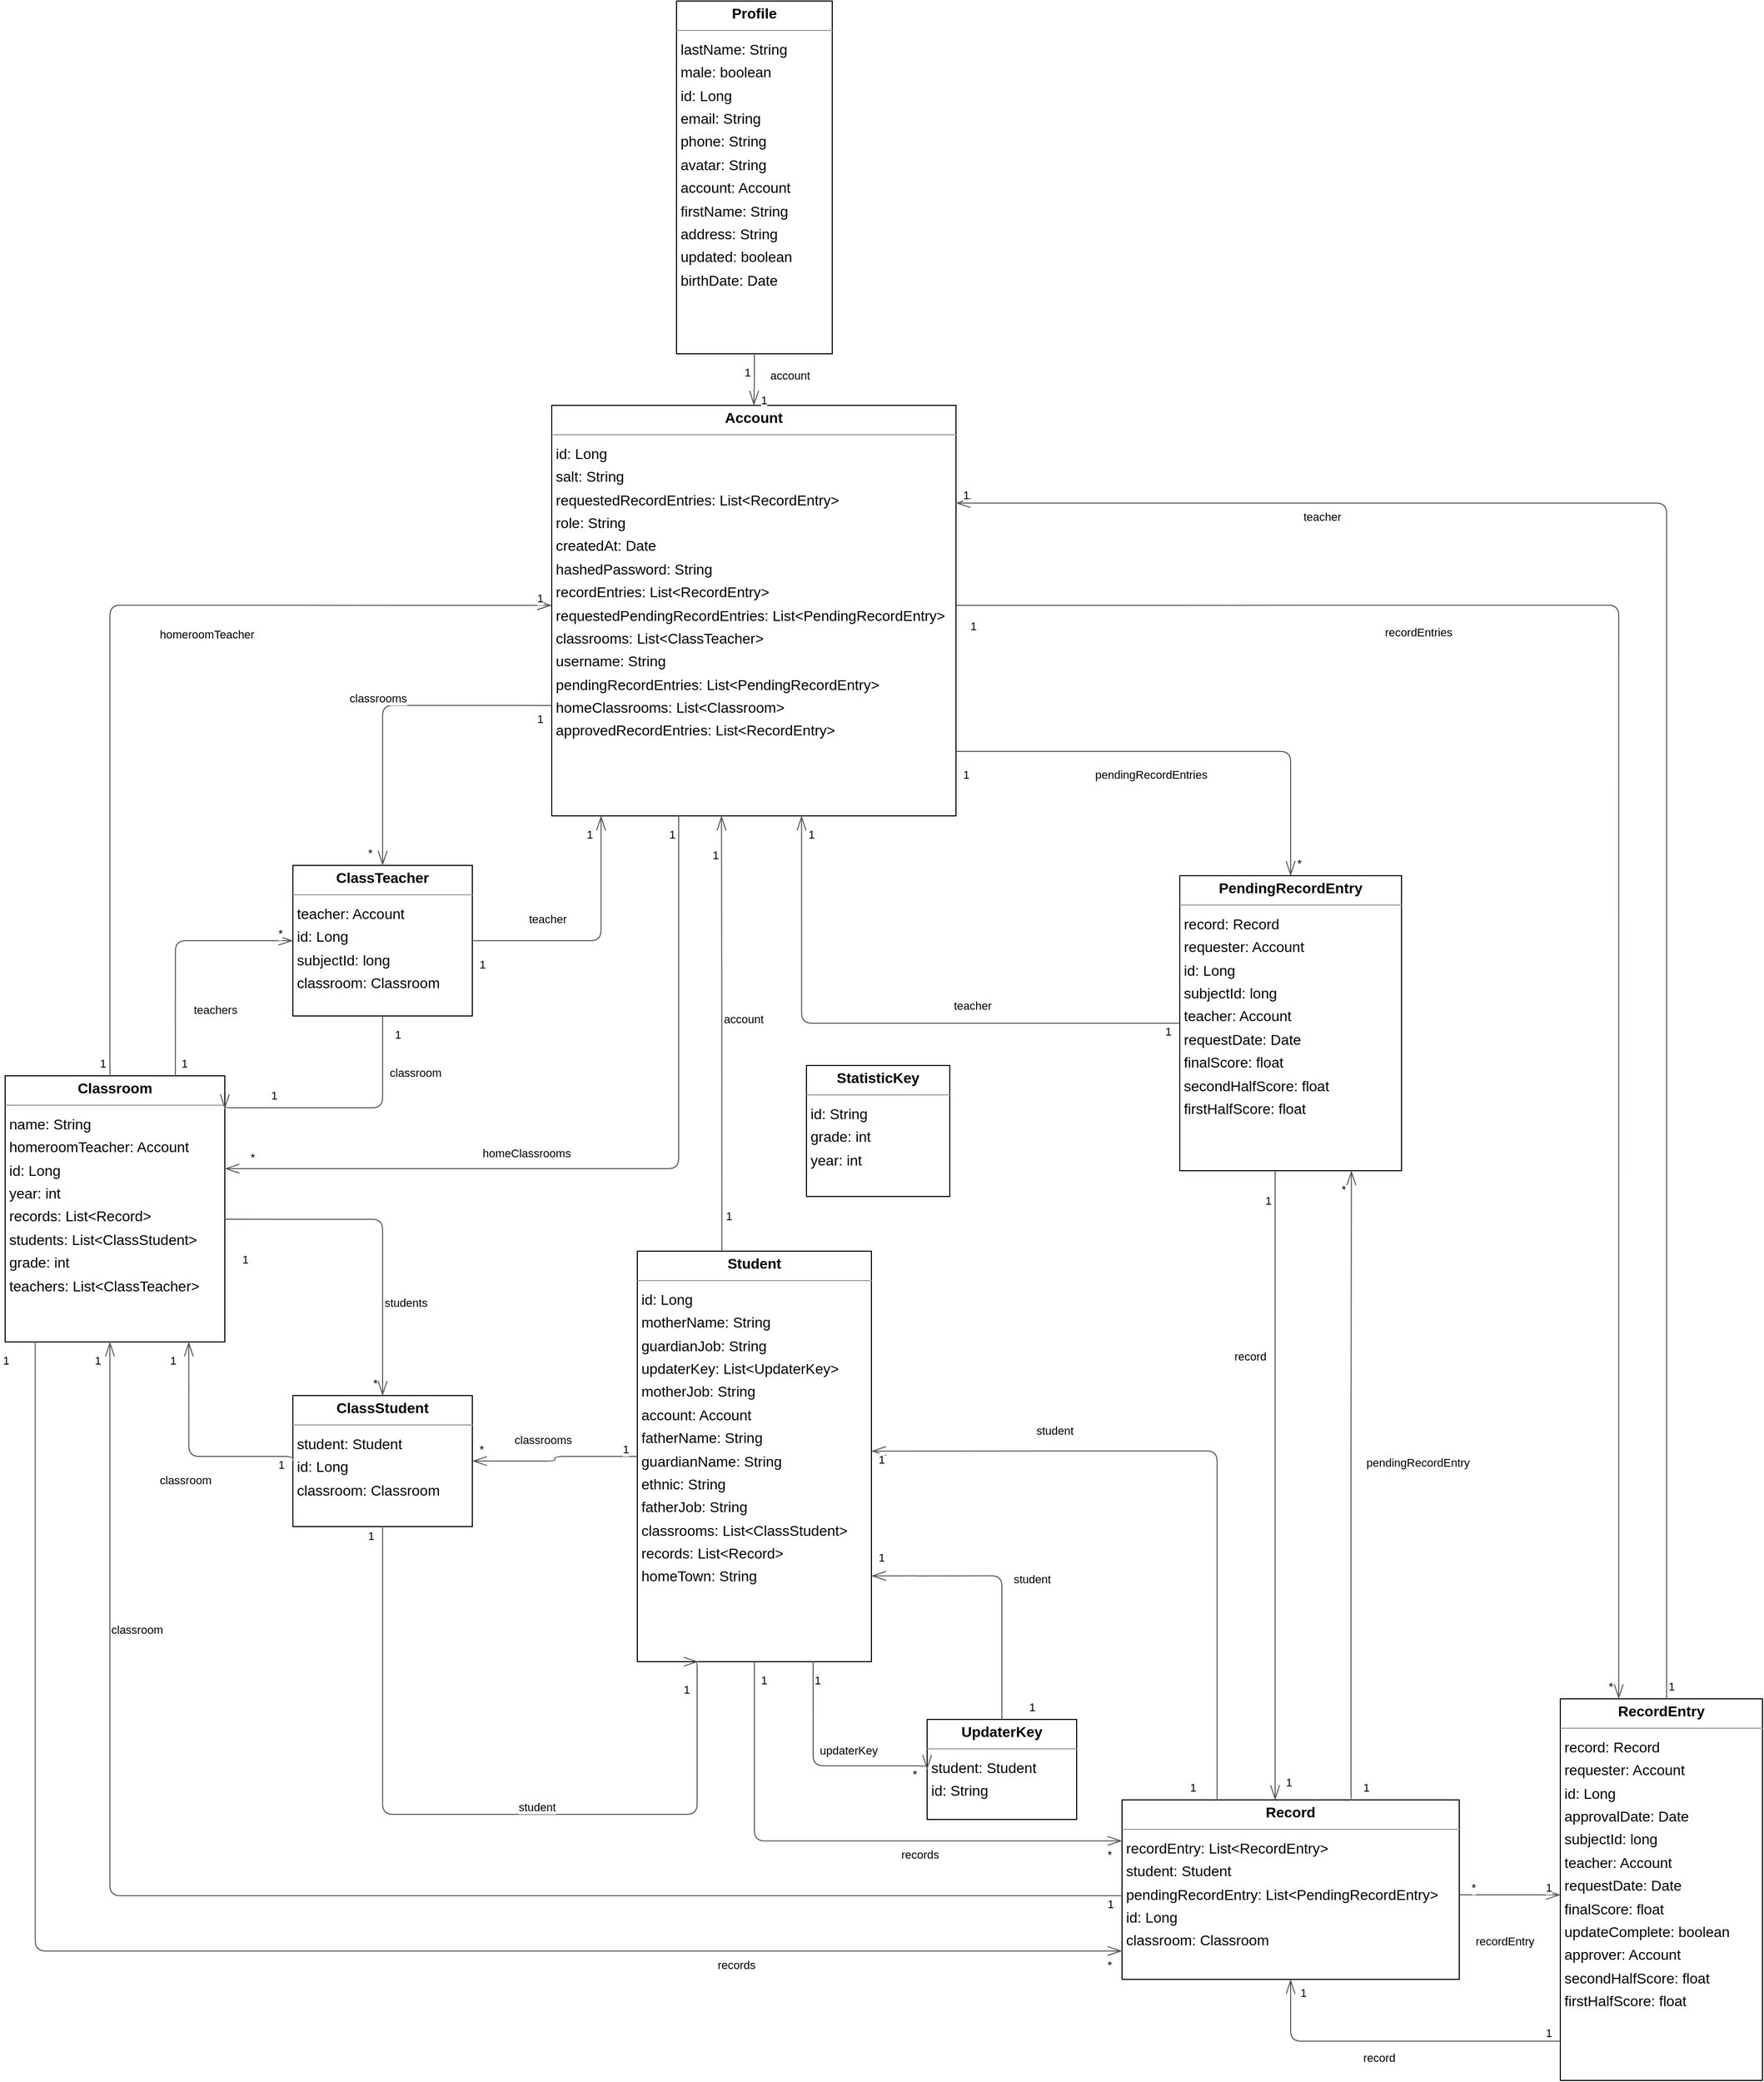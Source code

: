 <mxGraphModel dx="0" dy="0" grid="1" gridSize="10" guides="1" tooltips="1" connect="1" arrows="1" fold="1" page="0" pageScale="1" background="none" math="0" shadow="0">
  <root>
    <mxCell id="0" />
    <mxCell id="1" parent="0" />
    <mxCell id="node4" parent="1" vertex="1" value="&lt;p style=&quot;margin:0px;margin-top:4px;text-align:center;&quot;&gt;&lt;b&gt;Account&lt;/b&gt;&lt;/p&gt;&lt;hr size=&quot;1&quot;/&gt;&lt;p style=&quot;margin:0 0 0 4px;line-height:1.6;&quot;&gt; id: Long&lt;br/&gt; salt: String&lt;br/&gt; requestedRecordEntries: List&amp;lt;RecordEntry&amp;gt;&lt;br/&gt; role: String&lt;br/&gt; createdAt: Date&lt;br/&gt; hashedPassword: String&lt;br/&gt; recordEntries: List&amp;lt;RecordEntry&amp;gt;&lt;br/&gt; requestedPendingRecordEntries: List&amp;lt;PendingRecordEntry&amp;gt;&lt;br/&gt; classrooms: List&amp;lt;ClassTeacher&amp;gt;&lt;br/&gt; username: String&lt;br/&gt; pendingRecordEntries: List&amp;lt;PendingRecordEntry&amp;gt;&lt;br/&gt; homeClassrooms: List&amp;lt;Classroom&amp;gt;&lt;br/&gt; approvedRecordEntries: List&amp;lt;RecordEntry&amp;gt;&lt;/p&gt;" style="verticalAlign=top;align=left;overflow=fill;fontSize=14;fontFamily=Helvetica;html=1;rounded=0;shadow=0;comic=0;labelBackgroundColor=none;strokeWidth=1;">
      <mxGeometry x="427" y="376" width="392" height="398" as="geometry" />
    </mxCell>
    <mxCell id="node3" parent="1" vertex="1" value="&lt;p style=&quot;margin:0px;margin-top:4px;text-align:center;&quot;&gt;&lt;b&gt;ClassStudent&lt;/b&gt;&lt;/p&gt;&lt;hr size=&quot;1&quot;/&gt;&lt;p style=&quot;margin:0 0 0 4px;line-height:1.6;&quot;&gt; student: Student&lt;br/&gt; id: Long&lt;br/&gt; classroom: Classroom&lt;/p&gt;" style="verticalAlign=top;align=left;overflow=fill;fontSize=14;fontFamily=Helvetica;html=1;rounded=0;shadow=0;comic=0;labelBackgroundColor=none;strokeWidth=1;">
      <mxGeometry x="176" y="1336" width="174" height="127" as="geometry" />
    </mxCell>
    <mxCell id="node0" parent="1" vertex="1" value="&lt;p style=&quot;margin:0px;margin-top:4px;text-align:center;&quot;&gt;&lt;b&gt;ClassTeacher&lt;/b&gt;&lt;/p&gt;&lt;hr size=&quot;1&quot;/&gt;&lt;p style=&quot;margin:0 0 0 4px;line-height:1.6;&quot;&gt; teacher: Account&lt;br/&gt; id: Long&lt;br/&gt; subjectId: long&lt;br/&gt; classroom: Classroom&lt;/p&gt;" style="verticalAlign=top;align=left;overflow=fill;fontSize=14;fontFamily=Helvetica;html=1;rounded=0;shadow=0;comic=0;labelBackgroundColor=none;strokeWidth=1;">
      <mxGeometry x="176" y="822" width="174" height="146" as="geometry" />
    </mxCell>
    <mxCell id="node7" parent="1" vertex="1" value="&lt;p style=&quot;margin:0px;margin-top:4px;text-align:center;&quot;&gt;&lt;b&gt;Classroom&lt;/b&gt;&lt;/p&gt;&lt;hr size=&quot;1&quot;/&gt;&lt;p style=&quot;margin:0 0 0 4px;line-height:1.6;&quot;&gt; name: String&lt;br/&gt; homeroomTeacher: Account&lt;br/&gt; id: Long&lt;br/&gt; year: int&lt;br/&gt; records: List&amp;lt;Record&amp;gt;&lt;br/&gt; students: List&amp;lt;ClassStudent&amp;gt;&lt;br/&gt; grade: int&lt;br/&gt; teachers: List&amp;lt;ClassTeacher&amp;gt;&lt;/p&gt;" style="verticalAlign=top;align=left;overflow=fill;fontSize=14;fontFamily=Helvetica;html=1;rounded=0;shadow=0;comic=0;labelBackgroundColor=none;strokeWidth=1;">
      <mxGeometry x="-103" y="1026" width="213" height="258" as="geometry" />
    </mxCell>
    <mxCell id="node1" parent="1" vertex="1" value="&lt;p style=&quot;margin:0px;margin-top:4px;text-align:center;&quot;&gt;&lt;b&gt;PendingRecordEntry&lt;/b&gt;&lt;/p&gt;&lt;hr size=&quot;1&quot;/&gt;&lt;p style=&quot;margin:0 0 0 4px;line-height:1.6;&quot;&gt; record: Record&lt;br/&gt; requester: Account&lt;br/&gt; id: Long&lt;br/&gt; subjectId: long&lt;br/&gt; teacher: Account&lt;br/&gt; requestDate: Date&lt;br/&gt; finalScore: float&lt;br/&gt; secondHalfScore: float&lt;br/&gt; firstHalfScore: float&lt;/p&gt;" style="verticalAlign=top;align=left;overflow=fill;fontSize=14;fontFamily=Helvetica;html=1;rounded=0;shadow=0;comic=0;labelBackgroundColor=none;strokeWidth=1;">
      <mxGeometry x="1036" y="832" width="215" height="286" as="geometry" />
    </mxCell>
    <mxCell id="node2" parent="1" vertex="1" value="&lt;p style=&quot;margin:0px;margin-top:4px;text-align:center;&quot;&gt;&lt;b&gt;Profile&lt;/b&gt;&lt;/p&gt;&lt;hr size=&quot;1&quot;/&gt;&lt;p style=&quot;margin:0 0 0 4px;line-height:1.6;&quot;&gt; lastName: String&lt;br/&gt; male: boolean&lt;br/&gt; id: Long&lt;br/&gt; email: String&lt;br/&gt; phone: String&lt;br/&gt; avatar: String&lt;br/&gt; account: Account&lt;br/&gt; firstName: String&lt;br/&gt; address: String&lt;br/&gt; updated: boolean&lt;br/&gt; birthDate: Date&lt;/p&gt;" style="verticalAlign=top;align=left;overflow=fill;fontSize=14;fontFamily=Helvetica;html=1;rounded=0;shadow=0;comic=0;labelBackgroundColor=none;strokeWidth=1;">
      <mxGeometry x="548" y="-16" width="151" height="342" as="geometry" />
    </mxCell>
    <mxCell id="node5" parent="1" vertex="1" value="&lt;p style=&quot;margin:0px;margin-top:4px;text-align:center;&quot;&gt;&lt;b&gt;Record&lt;/b&gt;&lt;/p&gt;&lt;hr size=&quot;1&quot;/&gt;&lt;p style=&quot;margin:0 0 0 4px;line-height:1.6;&quot;&gt; recordEntry: List&amp;lt;RecordEntry&amp;gt;&lt;br/&gt; student: Student&lt;br/&gt; pendingRecordEntry: List&amp;lt;PendingRecordEntry&amp;gt;&lt;br/&gt; id: Long&lt;br/&gt; classroom: Classroom&lt;/p&gt;" style="verticalAlign=top;align=left;overflow=fill;fontSize=14;fontFamily=Helvetica;html=1;rounded=0;shadow=0;comic=0;labelBackgroundColor=none;strokeWidth=1;">
      <mxGeometry x="980" y="1728" width="327" height="174" as="geometry" />
    </mxCell>
    <mxCell id="node8" parent="1" vertex="1" value="&lt;p style=&quot;margin:0px;margin-top:4px;text-align:center;&quot;&gt;&lt;b&gt;RecordEntry&lt;/b&gt;&lt;/p&gt;&lt;hr size=&quot;1&quot;/&gt;&lt;p style=&quot;margin:0 0 0 4px;line-height:1.6;&quot;&gt; record: Record&lt;br/&gt; requester: Account&lt;br/&gt; id: Long&lt;br/&gt; approvalDate: Date&lt;br/&gt; subjectId: long&lt;br/&gt; teacher: Account&lt;br/&gt; requestDate: Date&lt;br/&gt; finalScore: float&lt;br/&gt; updateComplete: boolean&lt;br/&gt; approver: Account&lt;br/&gt; secondHalfScore: float&lt;br/&gt; firstHalfScore: float&lt;/p&gt;" style="verticalAlign=top;align=left;overflow=fill;fontSize=14;fontFamily=Helvetica;html=1;rounded=0;shadow=0;comic=0;labelBackgroundColor=none;strokeWidth=1;">
      <mxGeometry x="1405" y="1630" width="196" height="370" as="geometry" />
    </mxCell>
    <mxCell id="node9" parent="1" vertex="1" value="&lt;p style=&quot;margin:0px;margin-top:4px;text-align:center;&quot;&gt;&lt;b&gt;StatisticKey&lt;/b&gt;&lt;/p&gt;&lt;hr size=&quot;1&quot;/&gt;&lt;p style=&quot;margin:0 0 0 4px;line-height:1.6;&quot;&gt; id: String&lt;br/&gt; grade: int&lt;br/&gt; year: int&lt;/p&gt;" style="verticalAlign=top;align=left;overflow=fill;fontSize=14;fontFamily=Helvetica;html=1;rounded=0;shadow=0;comic=0;labelBackgroundColor=none;strokeWidth=1;">
      <mxGeometry x="674" y="1016" width="139" height="127" as="geometry" />
    </mxCell>
    <mxCell id="node6" parent="1" vertex="1" value="&lt;p style=&quot;margin:0px;margin-top:4px;text-align:center;&quot;&gt;&lt;b&gt;Student&lt;/b&gt;&lt;/p&gt;&lt;hr size=&quot;1&quot;/&gt;&lt;p style=&quot;margin:0 0 0 4px;line-height:1.6;&quot;&gt; id: Long&lt;br/&gt; motherName: String&lt;br/&gt; guardianJob: String&lt;br/&gt; updaterKey: List&amp;lt;UpdaterKey&amp;gt;&lt;br/&gt; motherJob: String&lt;br/&gt; account: Account&lt;br/&gt; fatherName: String&lt;br/&gt; guardianName: String&lt;br/&gt; ethnic: String&lt;br/&gt; fatherJob: String&lt;br/&gt; classrooms: List&amp;lt;ClassStudent&amp;gt;&lt;br/&gt; records: List&amp;lt;Record&amp;gt;&lt;br/&gt; homeTown: String&lt;/p&gt;" style="verticalAlign=top;align=left;overflow=fill;fontSize=14;fontFamily=Helvetica;html=1;rounded=0;shadow=0;comic=0;labelBackgroundColor=none;strokeWidth=1;">
      <mxGeometry x="510" y="1196" width="227" height="398" as="geometry" />
    </mxCell>
    <mxCell id="node10" parent="1" vertex="1" value="&lt;p style=&quot;margin:0px;margin-top:4px;text-align:center;&quot;&gt;&lt;b&gt;UpdaterKey&lt;/b&gt;&lt;/p&gt;&lt;hr size=&quot;1&quot;/&gt;&lt;p style=&quot;margin:0 0 0 4px;line-height:1.6;&quot;&gt; student: Student&lt;br/&gt; id: String&lt;/p&gt;" style="verticalAlign=top;align=left;overflow=fill;fontSize=14;fontFamily=Helvetica;html=1;rounded=0;shadow=0;comic=0;labelBackgroundColor=none;strokeWidth=1;">
      <mxGeometry x="791" y="1650" width="145" height="97" as="geometry" />
    </mxCell>
    <mxCell id="edge23" edge="1" value="" parent="1" source="node4" target="node0" style="html=1;rounded=1;edgeStyle=orthogonalEdgeStyle;dashed=0;startArrow=diamondThinstartSize=12;endArrow=openThin;endSize=12;strokeColor=#595959;exitX=0.000;exitY=0.731;exitDx=0;exitDy=0;entryX=0.500;entryY=0.000;entryDx=0;entryDy=0;">
      <mxGeometry width="50" height="50" relative="1" as="geometry">
        <Array as="points">
          <mxPoint x="263" y="667" />
        </Array>
      </mxGeometry>
    </mxCell>
    <mxCell id="label138" parent="edge23" vertex="1" connectable="0" value="1" style="edgeLabel;resizable=0;html=1;align=left;verticalAlign=top;strokeColor=default;">
      <mxGeometry x="411" y="667" as="geometry" />
    </mxCell>
    <mxCell id="label142" parent="edge23" vertex="1" connectable="0" value="*" style="edgeLabel;resizable=0;html=1;align=left;verticalAlign=top;strokeColor=default;">
      <mxGeometry x="247" y="797" as="geometry" />
    </mxCell>
    <mxCell id="label143" parent="edge23" vertex="1" connectable="0" value="classrooms" style="edgeLabel;resizable=0;html=1;align=left;verticalAlign=top;strokeColor=default;">
      <mxGeometry x="229" y="647" as="geometry" />
    </mxCell>
    <mxCell id="edge4" edge="1" value="" parent="1" source="node4" target="node7" style="html=1;rounded=1;edgeStyle=orthogonalEdgeStyle;dashed=0;startArrow=diamondThinstartSize=12;endArrow=openThin;endSize=12;strokeColor=#595959;exitX=0.314;exitY=1.000;exitDx=0;exitDy=0;entryX=1.000;entryY=0.349;entryDx=0;entryDy=0;">
      <mxGeometry width="50" height="50" relative="1" as="geometry">
        <Array as="points">
          <mxPoint x="550" y="1116" />
        </Array>
      </mxGeometry>
    </mxCell>
    <mxCell id="label24" parent="edge4" vertex="1" connectable="0" value="1" style="edgeLabel;resizable=0;html=1;align=left;verticalAlign=top;strokeColor=default;">
      <mxGeometry x="539" y="779" as="geometry" />
    </mxCell>
    <mxCell id="label28" parent="edge4" vertex="1" connectable="0" value="*" style="edgeLabel;resizable=0;html=1;align=left;verticalAlign=top;strokeColor=default;">
      <mxGeometry x="133" y="1092" as="geometry" />
    </mxCell>
    <mxCell id="label29" parent="edge4" vertex="1" connectable="0" value="homeClassrooms" style="edgeLabel;resizable=0;html=1;align=left;verticalAlign=top;strokeColor=default;">
      <mxGeometry x="358" y="1088" as="geometry" />
    </mxCell>
    <mxCell id="edge11" edge="1" value="" parent="1" source="node4" target="node1" style="html=1;rounded=1;edgeStyle=orthogonalEdgeStyle;dashed=0;startArrow=diamondThinstartSize=12;endArrow=openThin;endSize=12;strokeColor=#595959;exitX=1.000;exitY=0.843;exitDx=0;exitDy=0;entryX=0.500;entryY=0.000;entryDx=0;entryDy=0;">
      <mxGeometry width="50" height="50" relative="1" as="geometry">
        <Array as="points">
          <mxPoint x="1143" y="711" />
        </Array>
      </mxGeometry>
    </mxCell>
    <mxCell id="label66" parent="edge11" vertex="1" connectable="0" value="1" style="edgeLabel;resizable=0;html=1;align=left;verticalAlign=top;strokeColor=default;">
      <mxGeometry x="824" y="721" as="geometry" />
    </mxCell>
    <mxCell id="label70" parent="edge11" vertex="1" connectable="0" value="*" style="edgeLabel;resizable=0;html=1;align=left;verticalAlign=top;strokeColor=default;">
      <mxGeometry x="1148" y="807" as="geometry" />
    </mxCell>
    <mxCell id="label71" parent="edge11" vertex="1" connectable="0" value="pendingRecordEntries" style="edgeLabel;resizable=0;html=1;align=left;verticalAlign=top;strokeColor=default;">
      <mxGeometry x="952" y="721" as="geometry" />
    </mxCell>
    <mxCell id="edge5" edge="1" value="" parent="1" source="node4" target="node8" style="html=1;rounded=1;edgeStyle=orthogonalEdgeStyle;dashed=0;startArrow=diamondThinstartSize=12;endArrow=openThin;endSize=12;strokeColor=#595959;exitX=1.000;exitY=0.487;exitDx=0;exitDy=0;entryX=0.289;entryY=0.000;entryDx=0;entryDy=0;">
      <mxGeometry width="50" height="50" relative="1" as="geometry">
        <Array as="points">
          <mxPoint x="1461" y="570" />
        </Array>
      </mxGeometry>
    </mxCell>
    <mxCell id="label30" parent="edge5" vertex="1" connectable="0" value="1" style="edgeLabel;resizable=0;html=1;align=left;verticalAlign=top;strokeColor=default;">
      <mxGeometry x="831" y="577" as="geometry" />
    </mxCell>
    <mxCell id="label34" parent="edge5" vertex="1" connectable="0" value="*" style="edgeLabel;resizable=0;html=1;align=left;verticalAlign=top;strokeColor=default;">
      <mxGeometry x="1450" y="1605" as="geometry" />
    </mxCell>
    <mxCell id="label35" parent="edge5" vertex="1" connectable="0" value="recordEntries" style="edgeLabel;resizable=0;html=1;align=left;verticalAlign=top;strokeColor=default;">
      <mxGeometry x="1233" y="583" as="geometry" />
    </mxCell>
    <mxCell id="edge2" edge="1" value="" parent="1" source="node3" target="node7" style="html=1;rounded=1;edgeStyle=orthogonalEdgeStyle;dashed=0;startArrow=diamondThinstartSize=12;endArrow=openThin;endSize=12;strokeColor=#595959;exitX=0.000;exitY=0.500;exitDx=0;exitDy=0;entryX=0.844;entryY=1.012;entryDx=0;entryDy=0;">
      <mxGeometry width="50" height="50" relative="1" as="geometry">
        <Array as="points">
          <mxPoint x="76" y="1395" />
        </Array>
      </mxGeometry>
    </mxCell>
    <mxCell id="label12" parent="edge2" vertex="1" connectable="0" value="1" style="edgeLabel;resizable=0;html=1;align=left;verticalAlign=top;strokeColor=default;">
      <mxGeometry x="55" y="1289" as="geometry" />
    </mxCell>
    <mxCell id="label16" parent="edge2" vertex="1" connectable="0" value="1" style="edgeLabel;resizable=0;html=1;align=left;verticalAlign=top;strokeColor=default;">
      <mxGeometry x="160" y="1390" as="geometry" />
    </mxCell>
    <mxCell id="label17" parent="edge2" vertex="1" connectable="0" value="classroom" style="edgeLabel;resizable=0;html=1;align=left;verticalAlign=top;strokeColor=default;">
      <mxGeometry x="45" y="1405" as="geometry" />
    </mxCell>
    <mxCell id="edge10" edge="1" value="" parent="1" source="node3" target="node6" style="html=1;rounded=1;edgeStyle=orthogonalEdgeStyle;dashed=0;startArrow=diamondThinstartSize=12;endArrow=openThin;endSize=12;strokeColor=#595959;exitX=0.500;exitY=1.000;exitDx=0;exitDy=0;entryX=0.260;entryY=1.000;entryDx=0;entryDy=0;">
      <mxGeometry width="50" height="50" relative="1" as="geometry">
        <Array as="points">
          <mxPoint x="263" y="1742" />
          <mxPoint x="568" y="1742" />
        </Array>
      </mxGeometry>
    </mxCell>
    <mxCell id="label60" parent="edge10" vertex="1" connectable="0" value="1" style="edgeLabel;resizable=0;html=1;align=left;verticalAlign=top;strokeColor=default;">
      <mxGeometry x="553" y="1608" as="geometry" />
    </mxCell>
    <mxCell id="label64" parent="edge10" vertex="1" connectable="0" value="1" style="edgeLabel;resizable=0;html=1;align=left;verticalAlign=top;strokeColor=default;">
      <mxGeometry x="247" y="1459" as="geometry" />
    </mxCell>
    <mxCell id="label65" parent="edge10" vertex="1" connectable="0" value="student" style="edgeLabel;resizable=0;html=1;align=left;verticalAlign=top;strokeColor=default;">
      <mxGeometry x="393" y="1722" as="geometry" />
    </mxCell>
    <mxCell id="edge25" edge="1" value="" parent="1" source="node0" target="node4" style="html=1;rounded=1;edgeStyle=orthogonalEdgeStyle;dashed=0;startArrow=diamondThinstartSize=12;endArrow=openThin;endSize=12;strokeColor=#595959;exitX=1.000;exitY=0.500;exitDx=0;exitDy=0;entryX=0.122;entryY=1.000;entryDx=0;entryDy=0;">
      <mxGeometry width="50" height="50" relative="1" as="geometry">
        <Array as="points">
          <mxPoint x="475" y="895" />
        </Array>
      </mxGeometry>
    </mxCell>
    <mxCell id="label150" parent="edge25" vertex="1" connectable="0" value="1" style="edgeLabel;resizable=0;html=1;align=left;verticalAlign=top;strokeColor=default;">
      <mxGeometry x="459" y="779" as="geometry" />
    </mxCell>
    <mxCell id="label154" parent="edge25" vertex="1" connectable="0" value="1" style="edgeLabel;resizable=0;html=1;align=left;verticalAlign=top;strokeColor=default;">
      <mxGeometry x="355" y="905" as="geometry" />
    </mxCell>
    <mxCell id="label155" parent="edge25" vertex="1" connectable="0" value="teacher" style="edgeLabel;resizable=0;html=1;align=left;verticalAlign=top;strokeColor=default;">
      <mxGeometry x="403" y="861" as="geometry" />
    </mxCell>
    <mxCell id="edge9" edge="1" value="" parent="1" source="node0" target="node7" style="html=1;rounded=1;edgeStyle=orthogonalEdgeStyle;dashed=0;startArrow=diamondThinstartSize=12;endArrow=openThin;endSize=12;strokeColor=#595959;exitX=0.500;exitY=1.000;exitDx=0;exitDy=0;entryX=1.003;entryY=0.122;entryDx=0;entryDy=0;">
      <mxGeometry width="50" height="50" relative="1" as="geometry">
        <Array as="points">
          <mxPoint x="263" y="1057" />
        </Array>
      </mxGeometry>
    </mxCell>
    <mxCell id="label54" parent="edge9" vertex="1" connectable="0" value="1" style="edgeLabel;resizable=0;html=1;align=left;verticalAlign=top;strokeColor=default;">
      <mxGeometry x="273" y="973" as="geometry" />
    </mxCell>
    <mxCell id="label58" parent="edge9" vertex="1" connectable="0" value="1" style="edgeLabel;resizable=0;html=1;align=left;verticalAlign=top;strokeColor=default;">
      <mxGeometry x="153" y="1032" as="geometry" />
    </mxCell>
    <mxCell id="label59" parent="edge9" vertex="1" connectable="0" value="classroom" style="edgeLabel;resizable=0;html=1;align=left;verticalAlign=top;strokeColor=default;">
      <mxGeometry x="268" y="1010" as="geometry" />
    </mxCell>
    <mxCell id="edge17" edge="1" value="" parent="1" source="node7" target="node4" style="html=1;rounded=1;edgeStyle=orthogonalEdgeStyle;dashed=0;startArrow=diamondThinstartSize=12;endArrow=openThin;endSize=12;strokeColor=#595959;exitX=0.477;exitY=0.000;exitDx=0;exitDy=0;entryX=0.000;entryY=0.487;entryDx=0;entryDy=0;">
      <mxGeometry width="50" height="50" relative="1" as="geometry">
        <Array as="points">
          <mxPoint x="-2" y="570" />
        </Array>
      </mxGeometry>
    </mxCell>
    <mxCell id="label102" parent="edge17" vertex="1" connectable="0" value="1" style="edgeLabel;resizable=0;html=1;align=left;verticalAlign=top;strokeColor=default;">
      <mxGeometry x="411" y="550" as="geometry" />
    </mxCell>
    <mxCell id="label106" parent="edge17" vertex="1" connectable="0" value="1" style="edgeLabel;resizable=0;html=1;align=left;verticalAlign=top;strokeColor=default;">
      <mxGeometry x="-13" y="1001" as="geometry" />
    </mxCell>
    <mxCell id="label107" parent="edge17" vertex="1" connectable="0" value="homeroomTeacher" style="edgeLabel;resizable=0;html=1;align=left;verticalAlign=top;strokeColor=default;">
      <mxGeometry x="45" y="585" as="geometry" />
    </mxCell>
    <mxCell id="edge19" edge="1" value="" parent="1" source="node7" target="node3" style="html=1;rounded=1;edgeStyle=orthogonalEdgeStyle;dashed=0;startArrow=diamondThinstartSize=12;endArrow=openThin;endSize=12;strokeColor=#595959;exitX=1.000;exitY=0.539;exitDx=0;exitDy=0;entryX=0.500;entryY=0.000;entryDx=0;entryDy=0;">
      <mxGeometry width="50" height="50" relative="1" as="geometry">
        <Array as="points">
          <mxPoint x="263" y="1165" />
        </Array>
      </mxGeometry>
    </mxCell>
    <mxCell id="label114" parent="edge19" vertex="1" connectable="0" value="1" style="edgeLabel;resizable=0;html=1;align=left;verticalAlign=top;strokeColor=default;">
      <mxGeometry x="125" y="1191" as="geometry" />
    </mxCell>
    <mxCell id="label118" parent="edge19" vertex="1" connectable="0" value="*" style="edgeLabel;resizable=0;html=1;align=left;verticalAlign=top;strokeColor=default;">
      <mxGeometry x="252" y="1311" as="geometry" />
    </mxCell>
    <mxCell id="label119" parent="edge19" vertex="1" connectable="0" value="students" style="edgeLabel;resizable=0;html=1;align=left;verticalAlign=top;strokeColor=default;">
      <mxGeometry x="263" y="1233" as="geometry" />
    </mxCell>
    <mxCell id="edge8" edge="1" value="" parent="1" source="node7" target="node0" style="html=1;rounded=1;edgeStyle=orthogonalEdgeStyle;dashed=0;startArrow=diamondThinstartSize=12;endArrow=openThin;endSize=12;strokeColor=#595959;exitX=0.775;exitY=0.000;exitDx=0;exitDy=0;entryX=0.000;entryY=0.500;entryDx=0;entryDy=0;">
      <mxGeometry width="50" height="50" relative="1" as="geometry">
        <Array as="points">
          <mxPoint x="62" y="895" />
        </Array>
      </mxGeometry>
    </mxCell>
    <mxCell id="label48" parent="edge8" vertex="1" connectable="0" value="1" style="edgeLabel;resizable=0;html=1;align=left;verticalAlign=top;strokeColor=default;">
      <mxGeometry x="66" y="1001" as="geometry" />
    </mxCell>
    <mxCell id="label52" parent="edge8" vertex="1" connectable="0" value="*" style="edgeLabel;resizable=0;html=1;align=left;verticalAlign=top;strokeColor=default;">
      <mxGeometry x="160" y="875" as="geometry" />
    </mxCell>
    <mxCell id="label53" parent="edge8" vertex="1" connectable="0" value="teachers" style="edgeLabel;resizable=0;html=1;align=left;verticalAlign=top;strokeColor=default;">
      <mxGeometry x="78" y="949" as="geometry" />
    </mxCell>
    <mxCell id="edge22" edge="1" value="" parent="1" source="node7" target="node5" style="html=1;rounded=1;edgeStyle=orthogonalEdgeStyle;dashed=0;startArrow=diamondThinstartSize=12;endArrow=openThin;endSize=12;strokeColor=#595959;exitX=0.137;exitY=1.000;exitDx=0;exitDy=0;entryX=0.000;entryY=0.842;entryDx=0;entryDy=0;">
      <mxGeometry width="50" height="50" relative="1" as="geometry">
        <Array as="points">
          <mxPoint x="-74" y="1875" />
        </Array>
      </mxGeometry>
    </mxCell>
    <mxCell id="label132" parent="edge22" vertex="1" connectable="0" value="1" style="edgeLabel;resizable=0;html=1;align=left;verticalAlign=top;strokeColor=default;">
      <mxGeometry x="-107" y="1289" as="geometry" />
    </mxCell>
    <mxCell id="label136" parent="edge22" vertex="1" connectable="0" value="*" style="edgeLabel;resizable=0;html=1;align=left;verticalAlign=top;strokeColor=default;">
      <mxGeometry x="964" y="1875" as="geometry" />
    </mxCell>
    <mxCell id="label137" parent="edge22" vertex="1" connectable="0" value="records" style="edgeLabel;resizable=0;html=1;align=left;verticalAlign=top;strokeColor=default;">
      <mxGeometry x="586" y="1875" as="geometry" />
    </mxCell>
    <mxCell id="edge24" edge="1" value="" parent="1" source="node1" target="node4" style="html=1;rounded=1;edgeStyle=orthogonalEdgeStyle;dashed=0;startArrow=diamondThinstartSize=12;endArrow=openThin;endSize=12;strokeColor=#595959;exitX=0.000;exitY=0.500;exitDx=0;exitDy=0;entryX=0.618;entryY=1.000;entryDx=0;entryDy=0;">
      <mxGeometry width="50" height="50" relative="1" as="geometry">
        <Array as="points">
          <mxPoint x="669" y="975" />
        </Array>
      </mxGeometry>
    </mxCell>
    <mxCell id="label144" parent="edge24" vertex="1" connectable="0" value="1" style="edgeLabel;resizable=0;html=1;align=left;verticalAlign=top;strokeColor=default;">
      <mxGeometry x="674" y="779" as="geometry" />
    </mxCell>
    <mxCell id="label148" parent="edge24" vertex="1" connectable="0" value="1" style="edgeLabel;resizable=0;html=1;align=left;verticalAlign=top;strokeColor=default;">
      <mxGeometry x="1020" y="970" as="geometry" />
    </mxCell>
    <mxCell id="label149" parent="edge24" vertex="1" connectable="0" value="teacher" style="edgeLabel;resizable=0;html=1;align=left;verticalAlign=top;strokeColor=default;">
      <mxGeometry x="815" y="945" as="geometry" />
    </mxCell>
    <mxCell id="edge12" edge="1" value="" parent="1" source="node1" target="node5" style="html=1;rounded=1;edgeStyle=orthogonalEdgeStyle;dashed=0;startArrow=diamondThinstartSize=12;endArrow=openThin;endSize=12;strokeColor=#595959;exitX=0.430;exitY=1.000;exitDx=0;exitDy=0;entryX=0.454;entryY=0.000;entryDx=0;entryDy=0;">
      <mxGeometry width="50" height="50" relative="1" as="geometry">
        <Array as="points" />
      </mxGeometry>
    </mxCell>
    <mxCell id="label72" parent="edge12" vertex="1" connectable="0" value="1" style="edgeLabel;resizable=0;html=1;align=left;verticalAlign=top;strokeColor=default;">
      <mxGeometry x="1137" y="1698" as="geometry" />
    </mxCell>
    <mxCell id="label76" parent="edge12" vertex="1" connectable="0" value="1" style="edgeLabel;resizable=0;html=1;align=left;verticalAlign=top;strokeColor=default;">
      <mxGeometry x="1117" y="1134" as="geometry" />
    </mxCell>
    <mxCell id="label77" parent="edge12" vertex="1" connectable="0" value="record" style="edgeLabel;resizable=0;html=1;align=left;verticalAlign=top;strokeColor=default;">
      <mxGeometry x="1087" y="1285" as="geometry" />
    </mxCell>
    <mxCell id="edge15" edge="1" value="" parent="1" source="node2" target="node4" style="html=1;rounded=1;edgeStyle=orthogonalEdgeStyle;dashed=0;startArrow=diamondThinstartSize=12;endArrow=openThin;endSize=12;strokeColor=#595959;exitX=0.500;exitY=1.000;exitDx=0;exitDy=0;entryX=0.500;entryY=0.000;entryDx=0;entryDy=0;">
      <mxGeometry width="50" height="50" relative="1" as="geometry">
        <Array as="points" />
      </mxGeometry>
    </mxCell>
    <mxCell id="label90" parent="edge15" vertex="1" connectable="0" value="1" style="edgeLabel;resizable=0;html=1;align=left;verticalAlign=top;strokeColor=default;">
      <mxGeometry x="612" y="331" as="geometry" />
    </mxCell>
    <mxCell id="label94" parent="edge15" vertex="1" connectable="0" value="1" style="edgeLabel;resizable=0;html=1;align=left;verticalAlign=top;strokeColor=default;">
      <mxGeometry x="628" y="358" as="geometry" />
    </mxCell>
    <mxCell id="label95" parent="edge15" vertex="1" connectable="0" value="account" style="edgeLabel;resizable=0;html=1;align=left;verticalAlign=top;strokeColor=default;">
      <mxGeometry x="637" y="334" as="geometry" />
    </mxCell>
    <mxCell id="edge21" edge="1" value="" parent="1" source="node5" target="node7" style="html=1;rounded=1;edgeStyle=orthogonalEdgeStyle;dashed=0;startArrow=diamondThinstartSize=12;endArrow=openThin;endSize=12;strokeColor=#595959;exitX=0.000;exitY=0.534;exitDx=0;exitDy=0;entryX=0.477;entryY=1.000;entryDx=0;entryDy=0;">
      <mxGeometry width="50" height="50" relative="1" as="geometry">
        <Array as="points">
          <mxPoint x="-2" y="1821" />
        </Array>
      </mxGeometry>
    </mxCell>
    <mxCell id="label126" parent="edge21" vertex="1" connectable="0" value="1" style="edgeLabel;resizable=0;html=1;align=left;verticalAlign=top;strokeColor=default;">
      <mxGeometry x="-18" y="1289" as="geometry" />
    </mxCell>
    <mxCell id="label130" parent="edge21" vertex="1" connectable="0" value="1" style="edgeLabel;resizable=0;html=1;align=left;verticalAlign=top;strokeColor=default;">
      <mxGeometry x="964" y="1816" as="geometry" />
    </mxCell>
    <mxCell id="label131" parent="edge21" vertex="1" connectable="0" value="classroom" style="edgeLabel;resizable=0;html=1;align=left;verticalAlign=top;strokeColor=default;">
      <mxGeometry x="-2" y="1550" as="geometry" />
    </mxCell>
    <mxCell id="edge14" edge="1" value="" parent="1" source="node5" target="node1" style="html=1;rounded=1;edgeStyle=orthogonalEdgeStyle;dashed=0;startArrow=diamondThinstartSize=12;endArrow=openThin;endSize=12;strokeColor=#595959;exitX=0.682;exitY=0.000;exitDx=0;exitDy=0;entryX=0.774;entryY=1.000;entryDx=0;entryDy=0;">
      <mxGeometry width="50" height="50" relative="1" as="geometry">
        <Array as="points">
          <mxPoint x="1202" y="1423" />
          <mxPoint x="1202" y="1423" />
        </Array>
      </mxGeometry>
    </mxCell>
    <mxCell id="label84" parent="edge14" vertex="1" connectable="0" value="1" style="edgeLabel;resizable=0;html=1;align=left;verticalAlign=top;strokeColor=default;">
      <mxGeometry x="1212" y="1703" as="geometry" />
    </mxCell>
    <mxCell id="label88" parent="edge14" vertex="1" connectable="0" value="*" style="edgeLabel;resizable=0;html=1;align=left;verticalAlign=top;strokeColor=default;">
      <mxGeometry x="1191" y="1123" as="geometry" />
    </mxCell>
    <mxCell id="label89" parent="edge14" vertex="1" connectable="0" value="pendingRecordEntry" style="edgeLabel;resizable=0;html=1;align=left;verticalAlign=top;strokeColor=default;">
      <mxGeometry x="1215" y="1388" as="geometry" />
    </mxCell>
    <mxCell id="edge3" edge="1" value="" parent="1" source="node5" target="node8" style="html=1;rounded=1;edgeStyle=orthogonalEdgeStyle;dashed=0;startArrow=diamondThinstartSize=12;endArrow=openThin;endSize=12;strokeColor=#595959;exitX=1.000;exitY=0.529;exitDx=0;exitDy=0;entryX=0.000;entryY=0.514;entryDx=0;entryDy=0;">
      <mxGeometry width="50" height="50" relative="1" as="geometry">
        <Array as="points" />
      </mxGeometry>
    </mxCell>
    <mxCell id="label18" parent="edge3" vertex="1" connectable="0" value="1" style="edgeLabel;resizable=0;html=1;align=left;verticalAlign=top;strokeColor=default;">
      <mxGeometry x="1389" y="1800" as="geometry" />
    </mxCell>
    <mxCell id="label22" parent="edge3" vertex="1" connectable="0" value="*" style="edgeLabel;resizable=0;html=1;align=left;verticalAlign=top;strokeColor=default;">
      <mxGeometry x="1317" y="1800" as="geometry" />
    </mxCell>
    <mxCell id="label23" parent="edge3" vertex="1" connectable="0" value="recordEntry" style="edgeLabel;resizable=0;html=1;align=left;verticalAlign=top;strokeColor=default;">
      <mxGeometry x="1321" y="1852" as="geometry" />
    </mxCell>
    <mxCell id="edge0" edge="1" value="" parent="1" source="node5" target="node6" style="html=1;rounded=1;edgeStyle=orthogonalEdgeStyle;dashed=0;startArrow=diamondThinstartSize=12;endArrow=openThin;endSize=12;strokeColor=#595959;exitX=0.282;exitY=0.000;exitDx=0;exitDy=0;entryX=1.000;entryY=0.487;entryDx=0;entryDy=0;">
      <mxGeometry width="50" height="50" relative="1" as="geometry">
        <Array as="points">
          <mxPoint x="1072" y="1390" />
        </Array>
      </mxGeometry>
    </mxCell>
    <mxCell id="label0" parent="edge0" vertex="1" connectable="0" value="1" style="edgeLabel;resizable=0;html=1;align=left;verticalAlign=top;strokeColor=default;">
      <mxGeometry x="1044" y="1703" as="geometry" />
    </mxCell>
    <mxCell id="label4" parent="edge0" vertex="1" connectable="0" value="1" style="edgeLabel;resizable=0;html=1;align=left;verticalAlign=top;strokeColor=default;">
      <mxGeometry x="742" y="1385" as="geometry" />
    </mxCell>
    <mxCell id="label5" parent="edge0" vertex="1" connectable="0" value="student" style="edgeLabel;resizable=0;html=1;align=left;verticalAlign=top;strokeColor=default;">
      <mxGeometry x="895" y="1357" as="geometry" />
    </mxCell>
    <mxCell id="edge6" edge="1" value="" parent="1" source="node8" target="node4" style="html=1;rounded=1;edgeStyle=orthogonalEdgeStyle;dashed=0;startArrow=diamondThinstartSize=12;endArrow=openThin;endSize=12;strokeColor=#595959;exitX=0.526;exitY=0.000;exitDx=0;exitDy=0;entryX=1.000;entryY=0.238;entryDx=0;entryDy=0;">
      <mxGeometry width="50" height="50" relative="1" as="geometry">
        <Array as="points">
          <mxPoint x="1508" y="471" />
        </Array>
      </mxGeometry>
    </mxCell>
    <mxCell id="label36" parent="edge6" vertex="1" connectable="0" value="1" style="edgeLabel;resizable=0;html=1;align=left;verticalAlign=top;strokeColor=default;">
      <mxGeometry x="824" y="450" as="geometry" />
    </mxCell>
    <mxCell id="label40" parent="edge6" vertex="1" connectable="0" value="1" style="edgeLabel;resizable=0;html=1;align=left;verticalAlign=top;strokeColor=default;">
      <mxGeometry x="1508" y="1605" as="geometry" />
    </mxCell>
    <mxCell id="label41" parent="edge6" vertex="1" connectable="0" value="teacher" style="edgeLabel;resizable=0;html=1;align=left;verticalAlign=top;strokeColor=default;">
      <mxGeometry x="1154" y="471" as="geometry" />
    </mxCell>
    <mxCell id="edge7" edge="1" value="" parent="1" source="node8" target="node5" style="html=1;rounded=1;edgeStyle=orthogonalEdgeStyle;dashed=0;startArrow=diamondThinstartSize=12;endArrow=openThin;endSize=12;strokeColor=#595959;exitX=0.000;exitY=0.897;exitDx=0;exitDy=0;entryX=0.500;entryY=1.000;entryDx=0;entryDy=0;">
      <mxGeometry width="50" height="50" relative="1" as="geometry">
        <Array as="points">
          <mxPoint x="1143" y="1962" />
        </Array>
      </mxGeometry>
    </mxCell>
    <mxCell id="label42" parent="edge7" vertex="1" connectable="0" value="1" style="edgeLabel;resizable=0;html=1;align=left;verticalAlign=top;strokeColor=default;">
      <mxGeometry x="1151" y="1902" as="geometry" />
    </mxCell>
    <mxCell id="label46" parent="edge7" vertex="1" connectable="0" value="1" style="edgeLabel;resizable=0;html=1;align=left;verticalAlign=top;strokeColor=default;">
      <mxGeometry x="1389" y="1941" as="geometry" />
    </mxCell>
    <mxCell id="label47" parent="edge7" vertex="1" connectable="0" value="record" style="edgeLabel;resizable=0;html=1;align=left;verticalAlign=top;strokeColor=default;">
      <mxGeometry x="1212" y="1965" as="geometry" />
    </mxCell>
    <mxCell id="edge16" edge="1" value="" parent="1" source="node6" target="node4" style="html=1;rounded=1;edgeStyle=orthogonalEdgeStyle;dashed=0;startArrow=diamondThinstartSize=12;endArrow=openThin;endSize=12;strokeColor=#595959;exitX=0.361;exitY=0.000;exitDx=0;exitDy=0;entryX=0.420;entryY=1.000;entryDx=0;entryDy=0;">
      <mxGeometry width="50" height="50" relative="1" as="geometry">
        <Array as="points" />
      </mxGeometry>
    </mxCell>
    <mxCell id="label96" parent="edge16" vertex="1" connectable="0" value="1" style="edgeLabel;resizable=0;html=1;align=left;verticalAlign=top;strokeColor=default;">
      <mxGeometry x="581" y="799" as="geometry" />
    </mxCell>
    <mxCell id="label100" parent="edge16" vertex="1" connectable="0" value="1" style="edgeLabel;resizable=0;html=1;align=left;verticalAlign=top;strokeColor=default;">
      <mxGeometry x="594" y="1149" as="geometry" />
    </mxCell>
    <mxCell id="label101" parent="edge16" vertex="1" connectable="0" value="account" style="edgeLabel;resizable=0;html=1;align=left;verticalAlign=top;strokeColor=default;">
      <mxGeometry x="592" y="958" as="geometry" />
    </mxCell>
    <mxCell id="edge20" edge="1" value="" parent="1" source="node6" target="node3" style="html=1;rounded=1;edgeStyle=orthogonalEdgeStyle;dashed=0;startArrow=diamondThinstartSize=12;endArrow=openThin;endSize=12;strokeColor=#595959;exitX=0.000;exitY=0.500;exitDx=0;exitDy=0;entryX=1.000;entryY=0.500;entryDx=0;entryDy=0;">
      <mxGeometry width="50" height="50" relative="1" as="geometry">
        <Array as="points" />
      </mxGeometry>
    </mxCell>
    <mxCell id="label120" parent="edge20" vertex="1" connectable="0" value="1" style="edgeLabel;resizable=0;html=1;align=left;verticalAlign=top;strokeColor=default;">
      <mxGeometry x="494" y="1375" as="geometry" />
    </mxCell>
    <mxCell id="label124" parent="edge20" vertex="1" connectable="0" value="*" style="edgeLabel;resizable=0;html=1;align=left;verticalAlign=top;strokeColor=default;">
      <mxGeometry x="355" y="1375" as="geometry" />
    </mxCell>
    <mxCell id="label125" parent="edge20" vertex="1" connectable="0" value="classrooms" style="edgeLabel;resizable=0;html=1;align=left;verticalAlign=top;strokeColor=default;">
      <mxGeometry x="389" y="1366" as="geometry" />
    </mxCell>
    <mxCell id="edge18" edge="1" value="" parent="1" source="node6" target="node5" style="html=1;rounded=1;edgeStyle=orthogonalEdgeStyle;dashed=0;startArrow=diamondThinstartSize=12;endArrow=openThin;endSize=12;strokeColor=#595959;exitX=0.500;exitY=1.000;exitDx=0;exitDy=0;entryX=0.001;entryY=0.229;entryDx=0;entryDy=0;">
      <mxGeometry width="50" height="50" relative="1" as="geometry">
        <Array as="points">
          <mxPoint x="623" y="1768" />
        </Array>
      </mxGeometry>
    </mxCell>
    <mxCell id="label108" parent="edge18" vertex="1" connectable="0" value="1" style="edgeLabel;resizable=0;html=1;align=left;verticalAlign=top;strokeColor=default;">
      <mxGeometry x="628" y="1599" as="geometry" />
    </mxCell>
    <mxCell id="label112" parent="edge18" vertex="1" connectable="0" value="*" style="edgeLabel;resizable=0;html=1;align=left;verticalAlign=top;strokeColor=default;">
      <mxGeometry x="964" y="1768" as="geometry" />
    </mxCell>
    <mxCell id="label113" parent="edge18" vertex="1" connectable="0" value="records" style="edgeLabel;resizable=0;html=1;align=left;verticalAlign=top;strokeColor=default;">
      <mxGeometry x="764" y="1768" as="geometry" />
    </mxCell>
    <mxCell id="edge1" edge="1" value="" parent="1" source="node6" target="node10" style="html=1;rounded=1;edgeStyle=orthogonalEdgeStyle;dashed=0;startArrow=diamondThinstartSize=12;endArrow=openThin;endSize=12;strokeColor=#595959;exitX=0.751;exitY=1.000;exitDx=0;exitDy=0;entryX=0.000;entryY=0.500;entryDx=0;entryDy=0;">
      <mxGeometry width="50" height="50" relative="1" as="geometry">
        <Array as="points">
          <mxPoint x="680" y="1695" />
        </Array>
      </mxGeometry>
    </mxCell>
    <mxCell id="label6" parent="edge1" vertex="1" connectable="0" value="1" style="edgeLabel;resizable=0;html=1;align=left;verticalAlign=top;strokeColor=default;">
      <mxGeometry x="680" y="1599" as="geometry" />
    </mxCell>
    <mxCell id="label10" parent="edge1" vertex="1" connectable="0" value="*" style="edgeLabel;resizable=0;html=1;align=left;verticalAlign=top;strokeColor=default;">
      <mxGeometry x="775" y="1690" as="geometry" />
    </mxCell>
    <mxCell id="label11" parent="edge1" vertex="1" connectable="0" value="updaterKey" style="edgeLabel;resizable=0;html=1;align=left;verticalAlign=top;strokeColor=default;">
      <mxGeometry x="685" y="1667" as="geometry" />
    </mxCell>
    <mxCell id="edge13" edge="1" value="" parent="1" source="node10" target="node6" style="html=1;rounded=1;edgeStyle=orthogonalEdgeStyle;dashed=0;startArrow=diamondThinstartSize=12;endArrow=openThin;endSize=12;strokeColor=#595959;exitX=0.500;exitY=0.000;exitDx=0;exitDy=0;entryX=1.000;entryY=0.791;entryDx=0;entryDy=0;">
      <mxGeometry width="50" height="50" relative="1" as="geometry">
        <Array as="points">
          <mxPoint x="863" y="1511" />
        </Array>
      </mxGeometry>
    </mxCell>
    <mxCell id="label78" parent="edge13" vertex="1" connectable="0" value="1" style="edgeLabel;resizable=0;html=1;align=left;verticalAlign=top;strokeColor=default;">
      <mxGeometry x="742" y="1480" as="geometry" />
    </mxCell>
    <mxCell id="label82" parent="edge13" vertex="1" connectable="0" value="1" style="edgeLabel;resizable=0;html=1;align=left;verticalAlign=top;strokeColor=default;">
      <mxGeometry x="888" y="1625" as="geometry" />
    </mxCell>
    <mxCell id="label83" parent="edge13" vertex="1" connectable="0" value="student" style="edgeLabel;resizable=0;html=1;align=left;verticalAlign=top;strokeColor=default;">
      <mxGeometry x="873" y="1501" as="geometry" />
    </mxCell>
  </root>
</mxGraphModel>